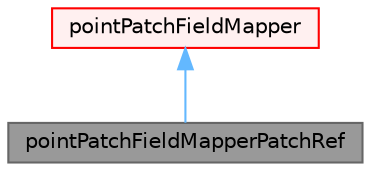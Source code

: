 digraph "pointPatchFieldMapperPatchRef"
{
 // LATEX_PDF_SIZE
  bgcolor="transparent";
  edge [fontname=Helvetica,fontsize=10,labelfontname=Helvetica,labelfontsize=10];
  node [fontname=Helvetica,fontsize=10,shape=box,height=0.2,width=0.4];
  Node1 [id="Node000001",label="pointPatchFieldMapperPatchRef",height=0.2,width=0.4,color="gray40", fillcolor="grey60", style="filled", fontcolor="black",tooltip="Foam::pointPatchFieldMapperPatchRef."];
  Node2 -> Node1 [id="edge1_Node000001_Node000002",dir="back",color="steelblue1",style="solid",tooltip=" "];
  Node2 [id="Node000002",label="pointPatchFieldMapper",height=0.2,width=0.4,color="red", fillcolor="#FFF0F0", style="filled",URL="$classFoam_1_1pointPatchFieldMapper.html",tooltip="Foam::pointPatchFieldMapper."];
}
